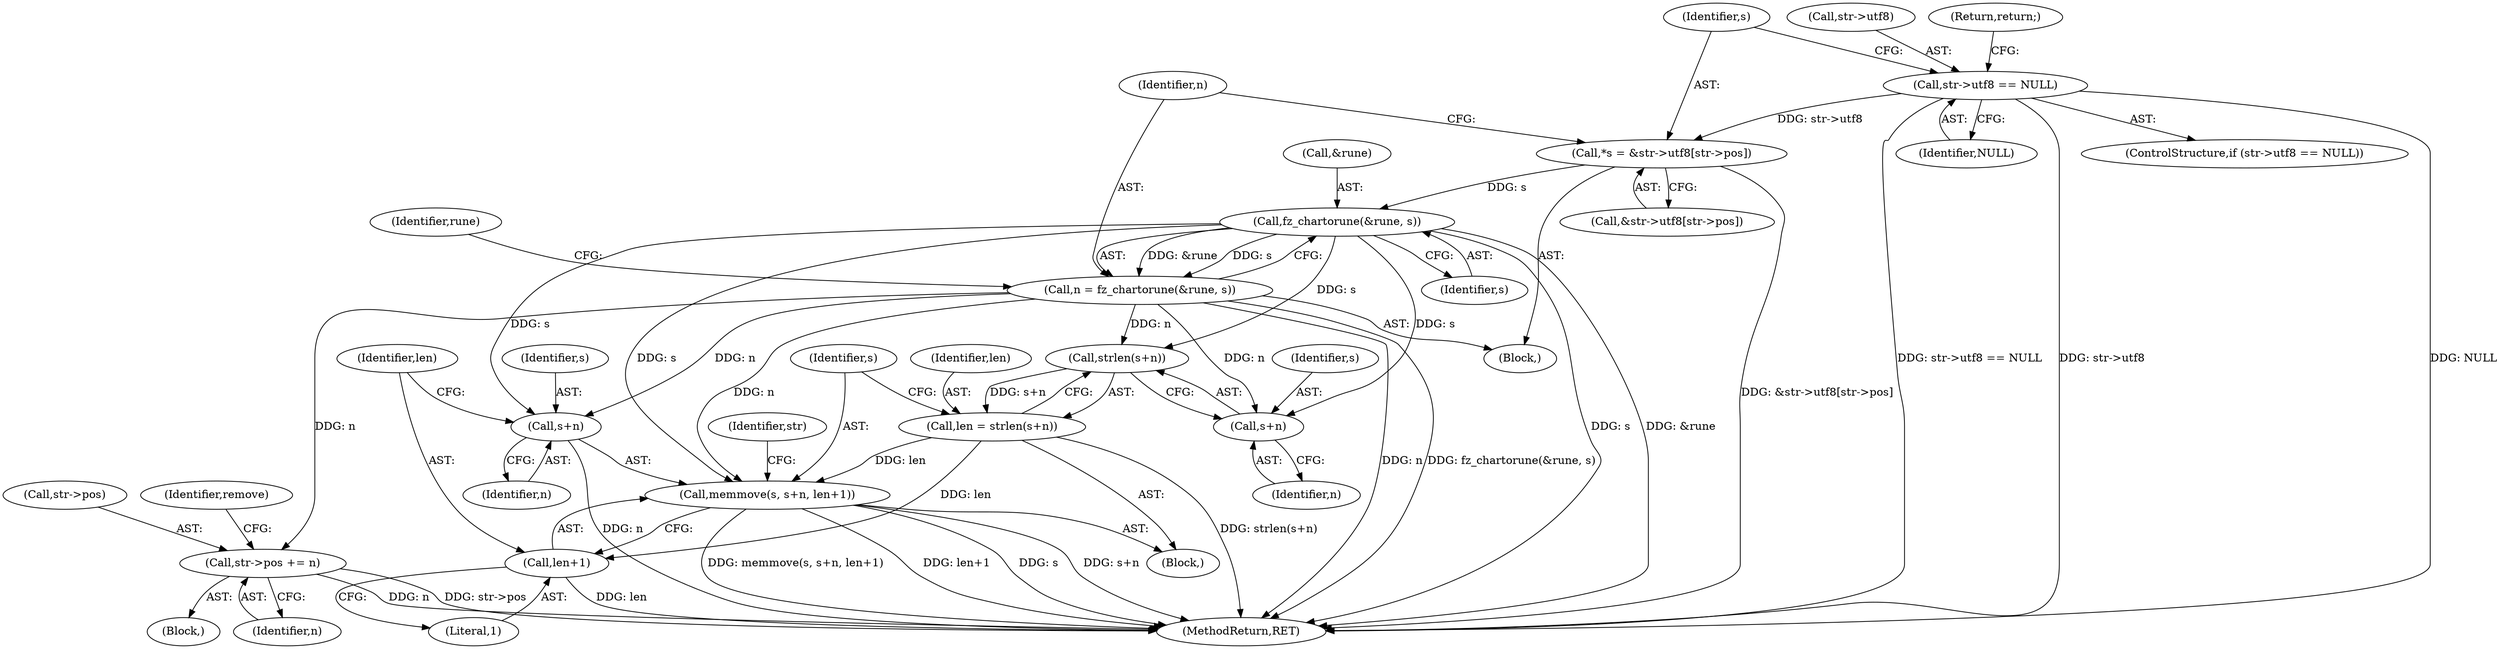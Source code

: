 digraph "1_ghostscript_97096297d409ec6f206298444ba00719607e8ba8_0@array" {
"1000121" [label="(Call,*s = &str->utf8[str->pos])"];
"1000112" [label="(Call,str->utf8 == NULL)"];
"1000135" [label="(Call,fz_chartorune(&rune, s))"];
"1000133" [label="(Call,n = fz_chartorune(&rune, s))"];
"1000144" [label="(Call,str->pos += n)"];
"1000176" [label="(Call,strlen(s+n))"];
"1000174" [label="(Call,len = strlen(s+n))"];
"1000180" [label="(Call,memmove(s, s+n, len+1))"];
"1000185" [label="(Call,len+1)"];
"1000177" [label="(Call,s+n)"];
"1000182" [label="(Call,s+n)"];
"1000135" [label="(Call,fz_chartorune(&rune, s))"];
"1000148" [label="(Identifier,n)"];
"1000138" [label="(Identifier,s)"];
"1000190" [label="(Identifier,str)"];
"1000185" [label="(Call,len+1)"];
"1000112" [label="(Call,str->utf8 == NULL)"];
"1000175" [label="(Identifier,len)"];
"1000182" [label="(Call,s+n)"];
"1000176" [label="(Call,strlen(s+n))"];
"1000119" [label="(Block,)"];
"1000117" [label="(Return,return;)"];
"1000196" [label="(MethodReturn,RET)"];
"1000122" [label="(Identifier,s)"];
"1000179" [label="(Identifier,n)"];
"1000113" [label="(Call,str->utf8)"];
"1000174" [label="(Call,len = strlen(s+n))"];
"1000145" [label="(Call,str->pos)"];
"1000187" [label="(Literal,1)"];
"1000178" [label="(Identifier,s)"];
"1000180" [label="(Call,memmove(s, s+n, len+1))"];
"1000181" [label="(Identifier,s)"];
"1000186" [label="(Identifier,len)"];
"1000177" [label="(Call,s+n)"];
"1000144" [label="(Call,str->pos += n)"];
"1000143" [label="(Block,)"];
"1000116" [label="(Identifier,NULL)"];
"1000173" [label="(Block,)"];
"1000141" [label="(Identifier,rune)"];
"1000121" [label="(Call,*s = &str->utf8[str->pos])"];
"1000123" [label="(Call,&str->utf8[str->pos])"];
"1000133" [label="(Call,n = fz_chartorune(&rune, s))"];
"1000184" [label="(Identifier,n)"];
"1000136" [label="(Call,&rune)"];
"1000183" [label="(Identifier,s)"];
"1000134" [label="(Identifier,n)"];
"1000111" [label="(ControlStructure,if (str->utf8 == NULL))"];
"1000172" [label="(Identifier,remove)"];
"1000121" -> "1000119"  [label="AST: "];
"1000121" -> "1000123"  [label="CFG: "];
"1000122" -> "1000121"  [label="AST: "];
"1000123" -> "1000121"  [label="AST: "];
"1000134" -> "1000121"  [label="CFG: "];
"1000121" -> "1000196"  [label="DDG: &str->utf8[str->pos]"];
"1000112" -> "1000121"  [label="DDG: str->utf8"];
"1000121" -> "1000135"  [label="DDG: s"];
"1000112" -> "1000111"  [label="AST: "];
"1000112" -> "1000116"  [label="CFG: "];
"1000113" -> "1000112"  [label="AST: "];
"1000116" -> "1000112"  [label="AST: "];
"1000117" -> "1000112"  [label="CFG: "];
"1000122" -> "1000112"  [label="CFG: "];
"1000112" -> "1000196"  [label="DDG: NULL"];
"1000112" -> "1000196"  [label="DDG: str->utf8 == NULL"];
"1000112" -> "1000196"  [label="DDG: str->utf8"];
"1000135" -> "1000133"  [label="AST: "];
"1000135" -> "1000138"  [label="CFG: "];
"1000136" -> "1000135"  [label="AST: "];
"1000138" -> "1000135"  [label="AST: "];
"1000133" -> "1000135"  [label="CFG: "];
"1000135" -> "1000196"  [label="DDG: s"];
"1000135" -> "1000196"  [label="DDG: &rune"];
"1000135" -> "1000133"  [label="DDG: &rune"];
"1000135" -> "1000133"  [label="DDG: s"];
"1000135" -> "1000176"  [label="DDG: s"];
"1000135" -> "1000177"  [label="DDG: s"];
"1000135" -> "1000180"  [label="DDG: s"];
"1000135" -> "1000182"  [label="DDG: s"];
"1000133" -> "1000119"  [label="AST: "];
"1000134" -> "1000133"  [label="AST: "];
"1000141" -> "1000133"  [label="CFG: "];
"1000133" -> "1000196"  [label="DDG: n"];
"1000133" -> "1000196"  [label="DDG: fz_chartorune(&rune, s)"];
"1000133" -> "1000144"  [label="DDG: n"];
"1000133" -> "1000176"  [label="DDG: n"];
"1000133" -> "1000177"  [label="DDG: n"];
"1000133" -> "1000180"  [label="DDG: n"];
"1000133" -> "1000182"  [label="DDG: n"];
"1000144" -> "1000143"  [label="AST: "];
"1000144" -> "1000148"  [label="CFG: "];
"1000145" -> "1000144"  [label="AST: "];
"1000148" -> "1000144"  [label="AST: "];
"1000172" -> "1000144"  [label="CFG: "];
"1000144" -> "1000196"  [label="DDG: n"];
"1000144" -> "1000196"  [label="DDG: str->pos"];
"1000176" -> "1000174"  [label="AST: "];
"1000176" -> "1000177"  [label="CFG: "];
"1000177" -> "1000176"  [label="AST: "];
"1000174" -> "1000176"  [label="CFG: "];
"1000176" -> "1000174"  [label="DDG: s+n"];
"1000174" -> "1000173"  [label="AST: "];
"1000175" -> "1000174"  [label="AST: "];
"1000181" -> "1000174"  [label="CFG: "];
"1000174" -> "1000196"  [label="DDG: strlen(s+n)"];
"1000174" -> "1000180"  [label="DDG: len"];
"1000174" -> "1000185"  [label="DDG: len"];
"1000180" -> "1000173"  [label="AST: "];
"1000180" -> "1000185"  [label="CFG: "];
"1000181" -> "1000180"  [label="AST: "];
"1000182" -> "1000180"  [label="AST: "];
"1000185" -> "1000180"  [label="AST: "];
"1000190" -> "1000180"  [label="CFG: "];
"1000180" -> "1000196"  [label="DDG: len+1"];
"1000180" -> "1000196"  [label="DDG: s"];
"1000180" -> "1000196"  [label="DDG: s+n"];
"1000180" -> "1000196"  [label="DDG: memmove(s, s+n, len+1)"];
"1000185" -> "1000187"  [label="CFG: "];
"1000186" -> "1000185"  [label="AST: "];
"1000187" -> "1000185"  [label="AST: "];
"1000185" -> "1000196"  [label="DDG: len"];
"1000177" -> "1000179"  [label="CFG: "];
"1000178" -> "1000177"  [label="AST: "];
"1000179" -> "1000177"  [label="AST: "];
"1000182" -> "1000184"  [label="CFG: "];
"1000183" -> "1000182"  [label="AST: "];
"1000184" -> "1000182"  [label="AST: "];
"1000186" -> "1000182"  [label="CFG: "];
"1000182" -> "1000196"  [label="DDG: n"];
}
